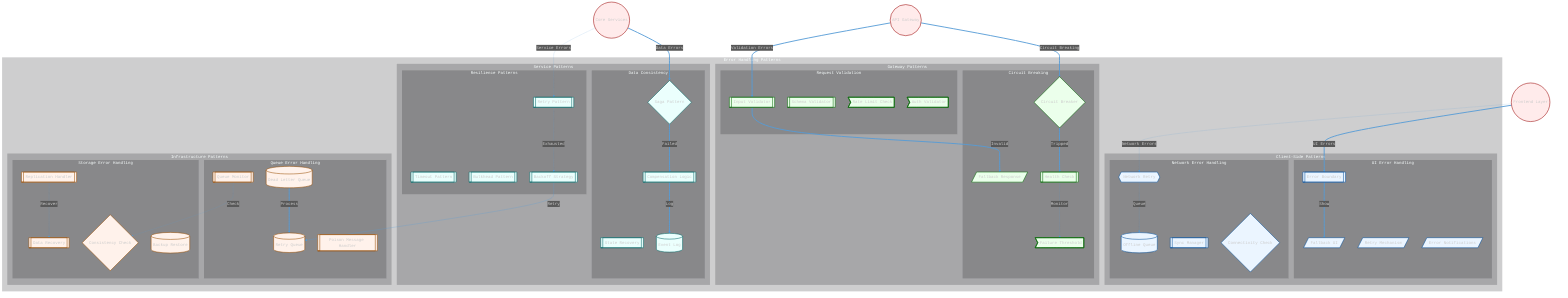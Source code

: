 graph TD
    %% Initialize with theme matching core-services
    %%{
        init: {
            'theme': 'dark',
            'themeVariables': {
                'darkMode': true,
                'background': 'transparent',
                'primaryColor': '#1c1c2420',
                'secondaryColor': '#14141920',
                'tertiaryColor': '#25252520',
                'primaryTextColor': '#ffffff',
                'secondaryTextColor': '#e0e0e0',
                'tertiaryTextColor': '#cccccc',
                'lineColor': '#569cd6',
                'mainBkg': 'transparent',
                'nodeBorder': '#569cd6',
                'clusterBkg': 'rgba(10, 10, 15, 0.2)',
                'clusterBorder': '#ffffff22',
                'defaultLinkColor': '#569cd6',
                'fontFamily': 'PixelOperator, monospace',
                'fontSize': '16px'
            }
        }
    }%%

    %% External Ports with enhanced shapes
    Frontend((Frontend Layer))
    Gateway((API Gateway))
    Core((Core Services))

    subgraph "Error Handling Patterns"
        direction TB
        
        subgraph "Client-Side Patterns"
            direction TB
            subgraph "UI Error Handling"
                ErrorBoundary[[Error Boundary]]
                FallbackUI[/Fallback UI/]
                RetryButton[/Retry Mechanism/]
                ErrorToast[/Error Notifications/]
            end

            subgraph "Network Error Handling"
                NetworkRetry{{Network Retry}}
                OfflineQueue[(Offline Queue)]
                SyncManager[[Sync Manager]]
                ConnectivityCheck{Connectivity Check}
            end
        end

        subgraph "Gateway Patterns"
            direction TB
            subgraph "Request Validation"
                InputValidator[[Input Validator]]
                SchemaCheck[[Schema Validator]]
                RateCheck>Rate Limit Check]
                AuthCheck>Auth Validator]
            end

            subgraph "Circuit Breaking"
                CircuitBreaker{Circuit Breaker}
                Fallback[/Fallback Response/]
                ServiceHealth[[Health Check]]
                FailureThreshold>Failure Threshold]
            end
        end

        subgraph "Service Patterns"
            direction TB
            subgraph "Resilience Patterns"
                Retry[[Retry Pattern]]
                Timeout[[Timeout Pattern]]
                Bulkhead[[Bulkhead Pattern]]
                BackoffStrategy[[Backoff Strategy]]
            end

            subgraph "Data Consistency"
                Saga{Saga Pattern}
                Compensation[[Compensation Logic]]
                StateRecovery[[State Recovery]]
                EventLog[(Event Log)]
            end
        end

        subgraph "Infrastructure Patterns"
            direction TB
            subgraph "Queue Error Handling"
                DLQ[(Dead Letter Queue)]
                RetryQueue[(Retry Queue)]
                PoisonMsg[[Poison Message Handler]]
                QueueMonitor[[Queue Monitor]]
            end

            subgraph "Storage Error Handling"
                Replication[[Replication Handler]]
                DataRecovery[[Data Recovery]]
                ConsistencyCheck{Consistency Check}
                BackupRestore[(Backup Restore)]
            end
        end
    end

    %% Enhanced External Connections with varied styles
    Frontend ==>|"UI Errors"| ErrorBoundary
    Frontend -.->|"Network Errors"| NetworkRetry
    Gateway ==>|"Validation Errors"| InputValidator
    Gateway ==>|"Circuit Breaking"| CircuitBreaker
    Core -.->|"Service Errors"| Retry
    Core ==>|"Data Errors"| Saga

    %% Enhanced Error Flows with meaningful line styles
    ErrorBoundary ==>|"Show"| FallbackUI
    NetworkRetry -.->|"Queue"| OfflineQueue
    InputValidator ==>|"Invalid"| Fallback
    CircuitBreaker ==>|"Tripped"| ServiceHealth
    Retry -.->|"Exhausted"| BackoffStrategy
    Saga ==>|"Failed"| Compensation
    DLQ ==>|"Process"| RetryQueue
    Replication -.->|"Recover"| DataRecovery

    %% Additional Critical Path Connections
    ServiceHealth -.->|"Monitor"| FailureThreshold
    Compensation ==>|"Log"| EventLog
    QueueMonitor -.->|"Check"| ConsistencyCheck
    BackoffStrategy -->|"Retry"| RetryQueue

    %% Style Definitions
    classDef external fill:#ffebeb,stroke:#990000,stroke-width:2px
    classDef client fill:#ebf5ff,stroke:#004d99,stroke-width:2px
    classDef gateway fill:#ebffeb,stroke:#006600,stroke-width:2px
    classDef service fill:#ebfffd,stroke:#006666,stroke-width:2px
    classDef infra fill:#fff2eb,stroke:#994d00,stroke-width:2px

    %% Apply styles
    class Frontend,Gateway,Core external
    class ErrorBoundary,FallbackUI,RetryButton,ErrorToast,NetworkRetry,OfflineQueue,SyncManager,ConnectivityCheck client
    class InputValidator,SchemaCheck,RateCheck,AuthCheck,CircuitBreaker,Fallback,ServiceHealth,FailureThreshold gateway
    class Retry,Timeout,Bulkhead,BackoffStrategy,Saga,Compensation,StateRecovery,EventLog service
    class DLQ,RetryQueue,PoisonMsg,QueueMonitor,Replication,DataRecovery,ConsistencyCheck,BackupRestore infra